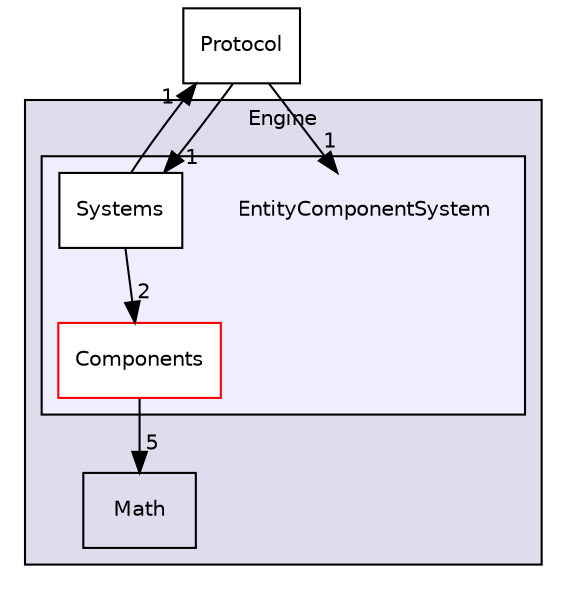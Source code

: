 digraph "Flakkari/Engine/EntityComponentSystem" {
  compound=true
  node [ fontsize="10", fontname="Helvetica"];
  edge [ labelfontsize="10", labelfontname="Helvetica"];
  subgraph clusterdir_a8832efbf453ed375786272748b42b6e {
    graph [ bgcolor="#ddddee", pencolor="black", label="Engine" fontname="Helvetica", fontsize="10", URL="dir_a8832efbf453ed375786272748b42b6e.html"]
  dir_91bfd317f0d822e02c021ee39d31f634 [shape=box label="Math" URL="dir_91bfd317f0d822e02c021ee39d31f634.html"];
  subgraph clusterdir_a60a0a50912261337a6df9770eafa8d1 {
    graph [ bgcolor="#eeeeff", pencolor="black", label="" URL="dir_a60a0a50912261337a6df9770eafa8d1.html"];
    dir_a60a0a50912261337a6df9770eafa8d1 [shape=plaintext label="EntityComponentSystem"];
  dir_6b151d91432e5e3a835f5b0d29761f9f [shape=box label="Components" fillcolor="white" style="filled" color="red" URL="dir_6b151d91432e5e3a835f5b0d29761f9f.html"];
  dir_cc6d98a17b49648a94b8f9291bc1f318 [shape=box label="Systems" fillcolor="white" style="filled" URL="dir_cc6d98a17b49648a94b8f9291bc1f318.html"];
  }
  }
  dir_c5bb1fc07982e0126fd8087c13a737b0 [shape=box label="Protocol" URL="dir_c5bb1fc07982e0126fd8087c13a737b0.html"];
  dir_c5bb1fc07982e0126fd8087c13a737b0->dir_a60a0a50912261337a6df9770eafa8d1 [headlabel="1", labeldistance=1.5 headhref="dir_000011_000003.html"];
  dir_c5bb1fc07982e0126fd8087c13a737b0->dir_cc6d98a17b49648a94b8f9291bc1f318 [headlabel="1", labeldistance=1.5 headhref="dir_000011_000007.html"];
  dir_cc6d98a17b49648a94b8f9291bc1f318->dir_6b151d91432e5e3a835f5b0d29761f9f [headlabel="2", labeldistance=1.5 headhref="dir_000007_000004.html"];
  dir_cc6d98a17b49648a94b8f9291bc1f318->dir_c5bb1fc07982e0126fd8087c13a737b0 [headlabel="1", labeldistance=1.5 headhref="dir_000007_000011.html"];
  dir_6b151d91432e5e3a835f5b0d29761f9f->dir_91bfd317f0d822e02c021ee39d31f634 [headlabel="5", labeldistance=1.5 headhref="dir_000004_000008.html"];
}
